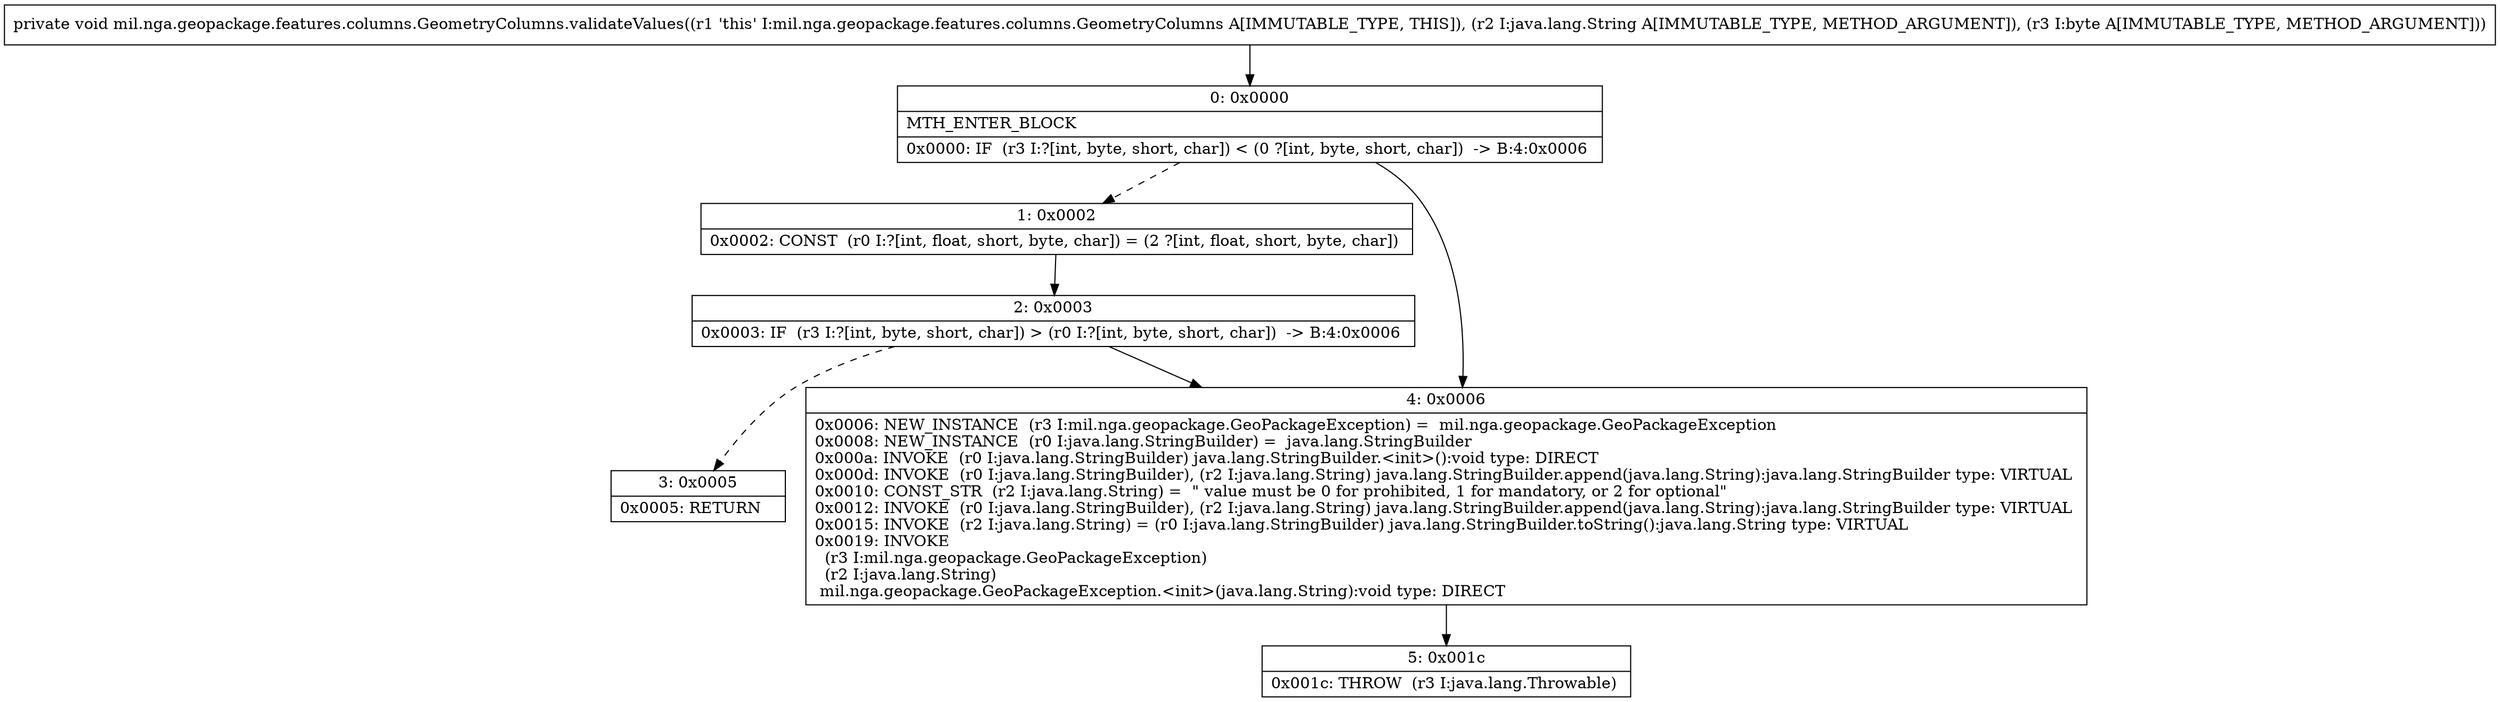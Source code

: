 digraph "CFG formil.nga.geopackage.features.columns.GeometryColumns.validateValues(Ljava\/lang\/String;B)V" {
Node_0 [shape=record,label="{0\:\ 0x0000|MTH_ENTER_BLOCK\l|0x0000: IF  (r3 I:?[int, byte, short, char]) \< (0 ?[int, byte, short, char])  \-\> B:4:0x0006 \l}"];
Node_1 [shape=record,label="{1\:\ 0x0002|0x0002: CONST  (r0 I:?[int, float, short, byte, char]) = (2 ?[int, float, short, byte, char]) \l}"];
Node_2 [shape=record,label="{2\:\ 0x0003|0x0003: IF  (r3 I:?[int, byte, short, char]) \> (r0 I:?[int, byte, short, char])  \-\> B:4:0x0006 \l}"];
Node_3 [shape=record,label="{3\:\ 0x0005|0x0005: RETURN   \l}"];
Node_4 [shape=record,label="{4\:\ 0x0006|0x0006: NEW_INSTANCE  (r3 I:mil.nga.geopackage.GeoPackageException) =  mil.nga.geopackage.GeoPackageException \l0x0008: NEW_INSTANCE  (r0 I:java.lang.StringBuilder) =  java.lang.StringBuilder \l0x000a: INVOKE  (r0 I:java.lang.StringBuilder) java.lang.StringBuilder.\<init\>():void type: DIRECT \l0x000d: INVOKE  (r0 I:java.lang.StringBuilder), (r2 I:java.lang.String) java.lang.StringBuilder.append(java.lang.String):java.lang.StringBuilder type: VIRTUAL \l0x0010: CONST_STR  (r2 I:java.lang.String) =  \" value must be 0 for prohibited, 1 for mandatory, or 2 for optional\" \l0x0012: INVOKE  (r0 I:java.lang.StringBuilder), (r2 I:java.lang.String) java.lang.StringBuilder.append(java.lang.String):java.lang.StringBuilder type: VIRTUAL \l0x0015: INVOKE  (r2 I:java.lang.String) = (r0 I:java.lang.StringBuilder) java.lang.StringBuilder.toString():java.lang.String type: VIRTUAL \l0x0019: INVOKE  \l  (r3 I:mil.nga.geopackage.GeoPackageException)\l  (r2 I:java.lang.String)\l mil.nga.geopackage.GeoPackageException.\<init\>(java.lang.String):void type: DIRECT \l}"];
Node_5 [shape=record,label="{5\:\ 0x001c|0x001c: THROW  (r3 I:java.lang.Throwable) \l}"];
MethodNode[shape=record,label="{private void mil.nga.geopackage.features.columns.GeometryColumns.validateValues((r1 'this' I:mil.nga.geopackage.features.columns.GeometryColumns A[IMMUTABLE_TYPE, THIS]), (r2 I:java.lang.String A[IMMUTABLE_TYPE, METHOD_ARGUMENT]), (r3 I:byte A[IMMUTABLE_TYPE, METHOD_ARGUMENT])) }"];
MethodNode -> Node_0;
Node_0 -> Node_1[style=dashed];
Node_0 -> Node_4;
Node_1 -> Node_2;
Node_2 -> Node_3[style=dashed];
Node_2 -> Node_4;
Node_4 -> Node_5;
}

